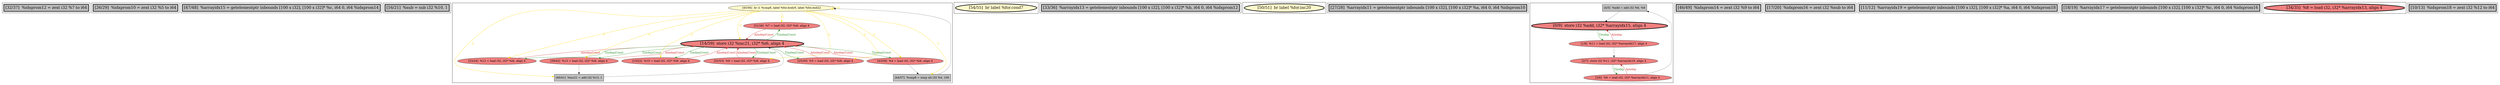 
digraph G {





subgraph cluster15 {


node498 [penwidth=3.0,fontsize=20,fillcolor=grey,label="[32/37]  %idxprom12 = zext i32 %7 to i64",shape=rectangle,style=filled ]



}

subgraph cluster13 {


node496 [penwidth=3.0,fontsize=20,fillcolor=grey,label="[26/29]  %idxprom10 = zext i32 %5 to i64",shape=rectangle,style=filled ]



}

subgraph cluster11 {


node494 [penwidth=3.0,fontsize=20,fillcolor=grey,label="[47/48]  %arrayidx15 = getelementptr inbounds [100 x i32], [100 x i32]* %c, i64 0, i64 %idxprom14",shape=rectangle,style=filled ]



}

subgraph cluster10 {


node493 [penwidth=3.0,fontsize=20,fillcolor=grey,label="[16/21]  %sub = sub i32 %10, 1",shape=rectangle,style=filled ]



}

subgraph cluster9 {


node491 [fillcolor=lemonchiffon,label="[45/56]  br i1 %cmp8, label %for.body9, label %for.end22",shape=ellipse,style=filled ]
node490 [fillcolor=lightcoral,label="[31/38]  %7 = load i32, i32* %i6, align 4",shape=ellipse,style=filled ]
node489 [fillcolor=lightcoral,label="[43/58]  %4 = load i32, i32* %i6, align 4",shape=ellipse,style=filled ]
node483 [fillcolor=lightcoral,label="[15/22]  %10 = load i32, i32* %i6, align 4",shape=ellipse,style=filled ]
node482 [fillcolor=lightcoral,label="[52/53]  %9 = load i32, i32* %i6, align 4",shape=ellipse,style=filled ]
node484 [fillcolor=grey,label="[40/41]  %inc21 = add i32 %13, 1",shape=rectangle,style=filled ]
node488 [fillcolor=grey,label="[44/57]  %cmp8 = icmp ult i32 %4, 100",shape=rectangle,style=filled ]
node486 [fillcolor=lightcoral,label="[25/30]  %5 = load i32, i32* %i6, align 4",shape=ellipse,style=filled ]
node485 [fillcolor=lightcoral,label="[23/24]  %12 = load i32, i32* %i6, align 4",shape=ellipse,style=filled ]
node492 [fillcolor=lightcoral,label="[39/42]  %13 = load i32, i32* %i6, align 4",shape=ellipse,style=filled ]
node487 [penwidth=3.0,fontsize=20,fillcolor=lightcoral,label="[14/59]  store i32 %inc21, i32* %i6, align 4",shape=ellipse,style=filled ]

node491->node488 [style=solid,color=gold,label="C",penwidth=1.0,fontcolor=gold ]
node489->node488 [style=solid,color=black,label="",penwidth=0.5,fontcolor=black ]
node487->node492 [style=solid,color=forestgreen,label="T|indep|Const",penwidth=1.0,fontcolor=forestgreen ]
node491->node489 [style=solid,color=gold,label="C",penwidth=1.0,fontcolor=gold ]
node490->node487 [style=solid,color=firebrick3,label="A|indep|Const",penwidth=1.0,fontcolor=firebrick3 ]
node487->node490 [style=solid,color=forestgreen,label="T|indep|Const",penwidth=1.0,fontcolor=forestgreen ]
node487->node483 [style=solid,color=forestgreen,label="T|indep|Const",penwidth=1.0,fontcolor=forestgreen ]
node492->node484 [style=solid,color=black,label="",penwidth=0.5,fontcolor=black ]
node491->node482 [style=solid,color=gold,label="C",penwidth=1.0,fontcolor=gold ]
node491->node484 [style=solid,color=gold,label="C",penwidth=1.0,fontcolor=gold ]
node492->node487 [style=solid,color=firebrick3,label="A|indep|Const",penwidth=1.0,fontcolor=firebrick3 ]
node487->node489 [style=solid,color=forestgreen,label="T|indep|Const",penwidth=1.0,fontcolor=forestgreen ]
node486->node487 [style=solid,color=firebrick3,label="A|indep|Const",penwidth=1.0,fontcolor=firebrick3 ]
node489->node487 [style=solid,color=firebrick3,label="A|indep|Const",penwidth=1.0,fontcolor=firebrick3 ]
node491->node486 [style=solid,color=gold,label="C",penwidth=1.0,fontcolor=gold ]
node491->node487 [style=solid,color=gold,label="C",penwidth=1.0,fontcolor=gold ]
node483->node487 [style=solid,color=firebrick3,label="A|indep|Const",penwidth=1.0,fontcolor=firebrick3 ]
node491->node490 [style=solid,color=gold,label="C",penwidth=1.0,fontcolor=gold ]
node482->node487 [style=solid,color=firebrick3,label="A|indep|Const",penwidth=1.0,fontcolor=firebrick3 ]
node491->node485 [style=solid,color=gold,label="C",penwidth=1.0,fontcolor=gold ]
node491->node492 [style=solid,color=gold,label="C",penwidth=1.0,fontcolor=gold ]
node484->node487 [style=solid,color=black,label="",penwidth=0.5,fontcolor=black ]
node488->node491 [style=solid,color=black,label="",penwidth=0.5,fontcolor=black ]
node491->node483 [style=solid,color=gold,label="C",penwidth=1.0,fontcolor=gold ]
node491->node491 [style=solid,color=gold,label="C",penwidth=1.0,fontcolor=gold ]
node487->node486 [style=solid,color=forestgreen,label="T|indep|Const",penwidth=1.0,fontcolor=forestgreen ]
node485->node487 [style=solid,color=firebrick3,label="A|indep|Const",penwidth=1.0,fontcolor=firebrick3 ]
node487->node485 [style=solid,color=forestgreen,label="T|indep|Const",penwidth=1.0,fontcolor=forestgreen ]
node487->node482 [style=solid,color=forestgreen,label="T|indep|Const",penwidth=1.0,fontcolor=forestgreen ]


}

subgraph cluster8 {


node481 [penwidth=3.0,fontsize=20,fillcolor=lemonchiffon,label="[54/55]  br label %for.cond7",shape=ellipse,style=filled ]



}

subgraph cluster7 {


node480 [penwidth=3.0,fontsize=20,fillcolor=grey,label="[33/36]  %arrayidx13 = getelementptr inbounds [100 x i32], [100 x i32]* %b, i64 0, i64 %idxprom12",shape=rectangle,style=filled ]



}

subgraph cluster14 {


node497 [penwidth=3.0,fontsize=20,fillcolor=lemonchiffon,label="[50/51]  br label %for.inc20",shape=ellipse,style=filled ]



}

subgraph cluster6 {


node479 [penwidth=3.0,fontsize=20,fillcolor=grey,label="[27/28]  %arrayidx11 = getelementptr inbounds [100 x i32], [100 x i32]* %a, i64 0, i64 %idxprom10",shape=rectangle,style=filled ]



}

subgraph cluster0 {


node473 [fillcolor=grey,label="[4/5]  %add = add i32 %6, %8",shape=rectangle,style=filled ]
node471 [penwidth=3.0,fontsize=20,fillcolor=lightcoral,label="[0/9]  store i32 %add, i32* %arrayidx15, align 4",shape=ellipse,style=filled ]
node472 [fillcolor=lightcoral,label="[1/8]  %11 = load i32, i32* %arrayidx17, align 4",shape=ellipse,style=filled ]
node469 [fillcolor=lightcoral,label="[2/7]  store i32 %11, i32* %arrayidx19, align 4",shape=ellipse,style=filled ]
node470 [fillcolor=lightcoral,label="[3/6]  %6 = load i32, i32* %arrayidx11, align 4",shape=ellipse,style=filled ]

node472->node471 [style=solid,color=firebrick3,label="A|indep",penwidth=1.0,fontcolor=firebrick3 ]
node473->node471 [style=solid,color=black,label="",penwidth=0.5,fontcolor=black ]
node470->node473 [style=solid,color=black,label="",penwidth=0.5,fontcolor=black ]
node469->node470 [style=solid,color=forestgreen,label="T|indep",penwidth=1.0,fontcolor=forestgreen ]
node472->node469 [style=solid,color=black,label="",penwidth=0.5,fontcolor=black ]
node470->node469 [style=solid,color=firebrick3,label="A|indep",penwidth=1.0,fontcolor=firebrick3 ]
node471->node472 [style=solid,color=forestgreen,label="T|indep",penwidth=1.0,fontcolor=forestgreen ]


}

subgraph cluster12 {


node495 [penwidth=3.0,fontsize=20,fillcolor=grey,label="[46/49]  %idxprom14 = zext i32 %9 to i64",shape=rectangle,style=filled ]



}

subgraph cluster5 {


node478 [penwidth=3.0,fontsize=20,fillcolor=grey,label="[17/20]  %idxprom16 = zext i32 %sub to i64",shape=rectangle,style=filled ]



}

subgraph cluster1 {


node474 [penwidth=3.0,fontsize=20,fillcolor=grey,label="[11/12]  %arrayidx19 = getelementptr inbounds [100 x i32], [100 x i32]* %a, i64 0, i64 %idxprom18",shape=rectangle,style=filled ]



}

subgraph cluster2 {


node475 [penwidth=3.0,fontsize=20,fillcolor=grey,label="[18/19]  %arrayidx17 = getelementptr inbounds [100 x i32], [100 x i32]* %c, i64 0, i64 %idxprom16",shape=rectangle,style=filled ]



}

subgraph cluster3 {


node476 [penwidth=3.0,fontsize=20,fillcolor=lightcoral,label="[34/35]  %8 = load i32, i32* %arrayidx13, align 4",shape=ellipse,style=filled ]



}

subgraph cluster4 {


node477 [penwidth=3.0,fontsize=20,fillcolor=grey,label="[10/13]  %idxprom18 = zext i32 %12 to i64",shape=rectangle,style=filled ]



}

}
